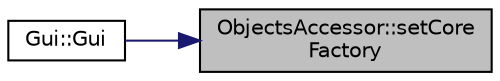 digraph "ObjectsAccessor::setCoreFactory"
{
 // LATEX_PDF_SIZE
  edge [fontname="Helvetica",fontsize="10",labelfontname="Helvetica",labelfontsize="10"];
  node [fontname="Helvetica",fontsize="10",shape=record];
  rankdir="RL";
  Node1 [label="ObjectsAccessor::setCore\lFactory",height=0.2,width=0.4,color="black", fillcolor="grey75", style="filled", fontcolor="black",tooltip=" "];
  Node1 -> Node2 [dir="back",color="midnightblue",fontsize="10",style="solid",fontname="Helvetica"];
  Node2 [label="Gui::Gui",height=0.2,width=0.4,color="black", fillcolor="white", style="filled",URL="$struct_gui.html#a081e29e8e0411580fff4aba85760efc7",tooltip=" "];
}
